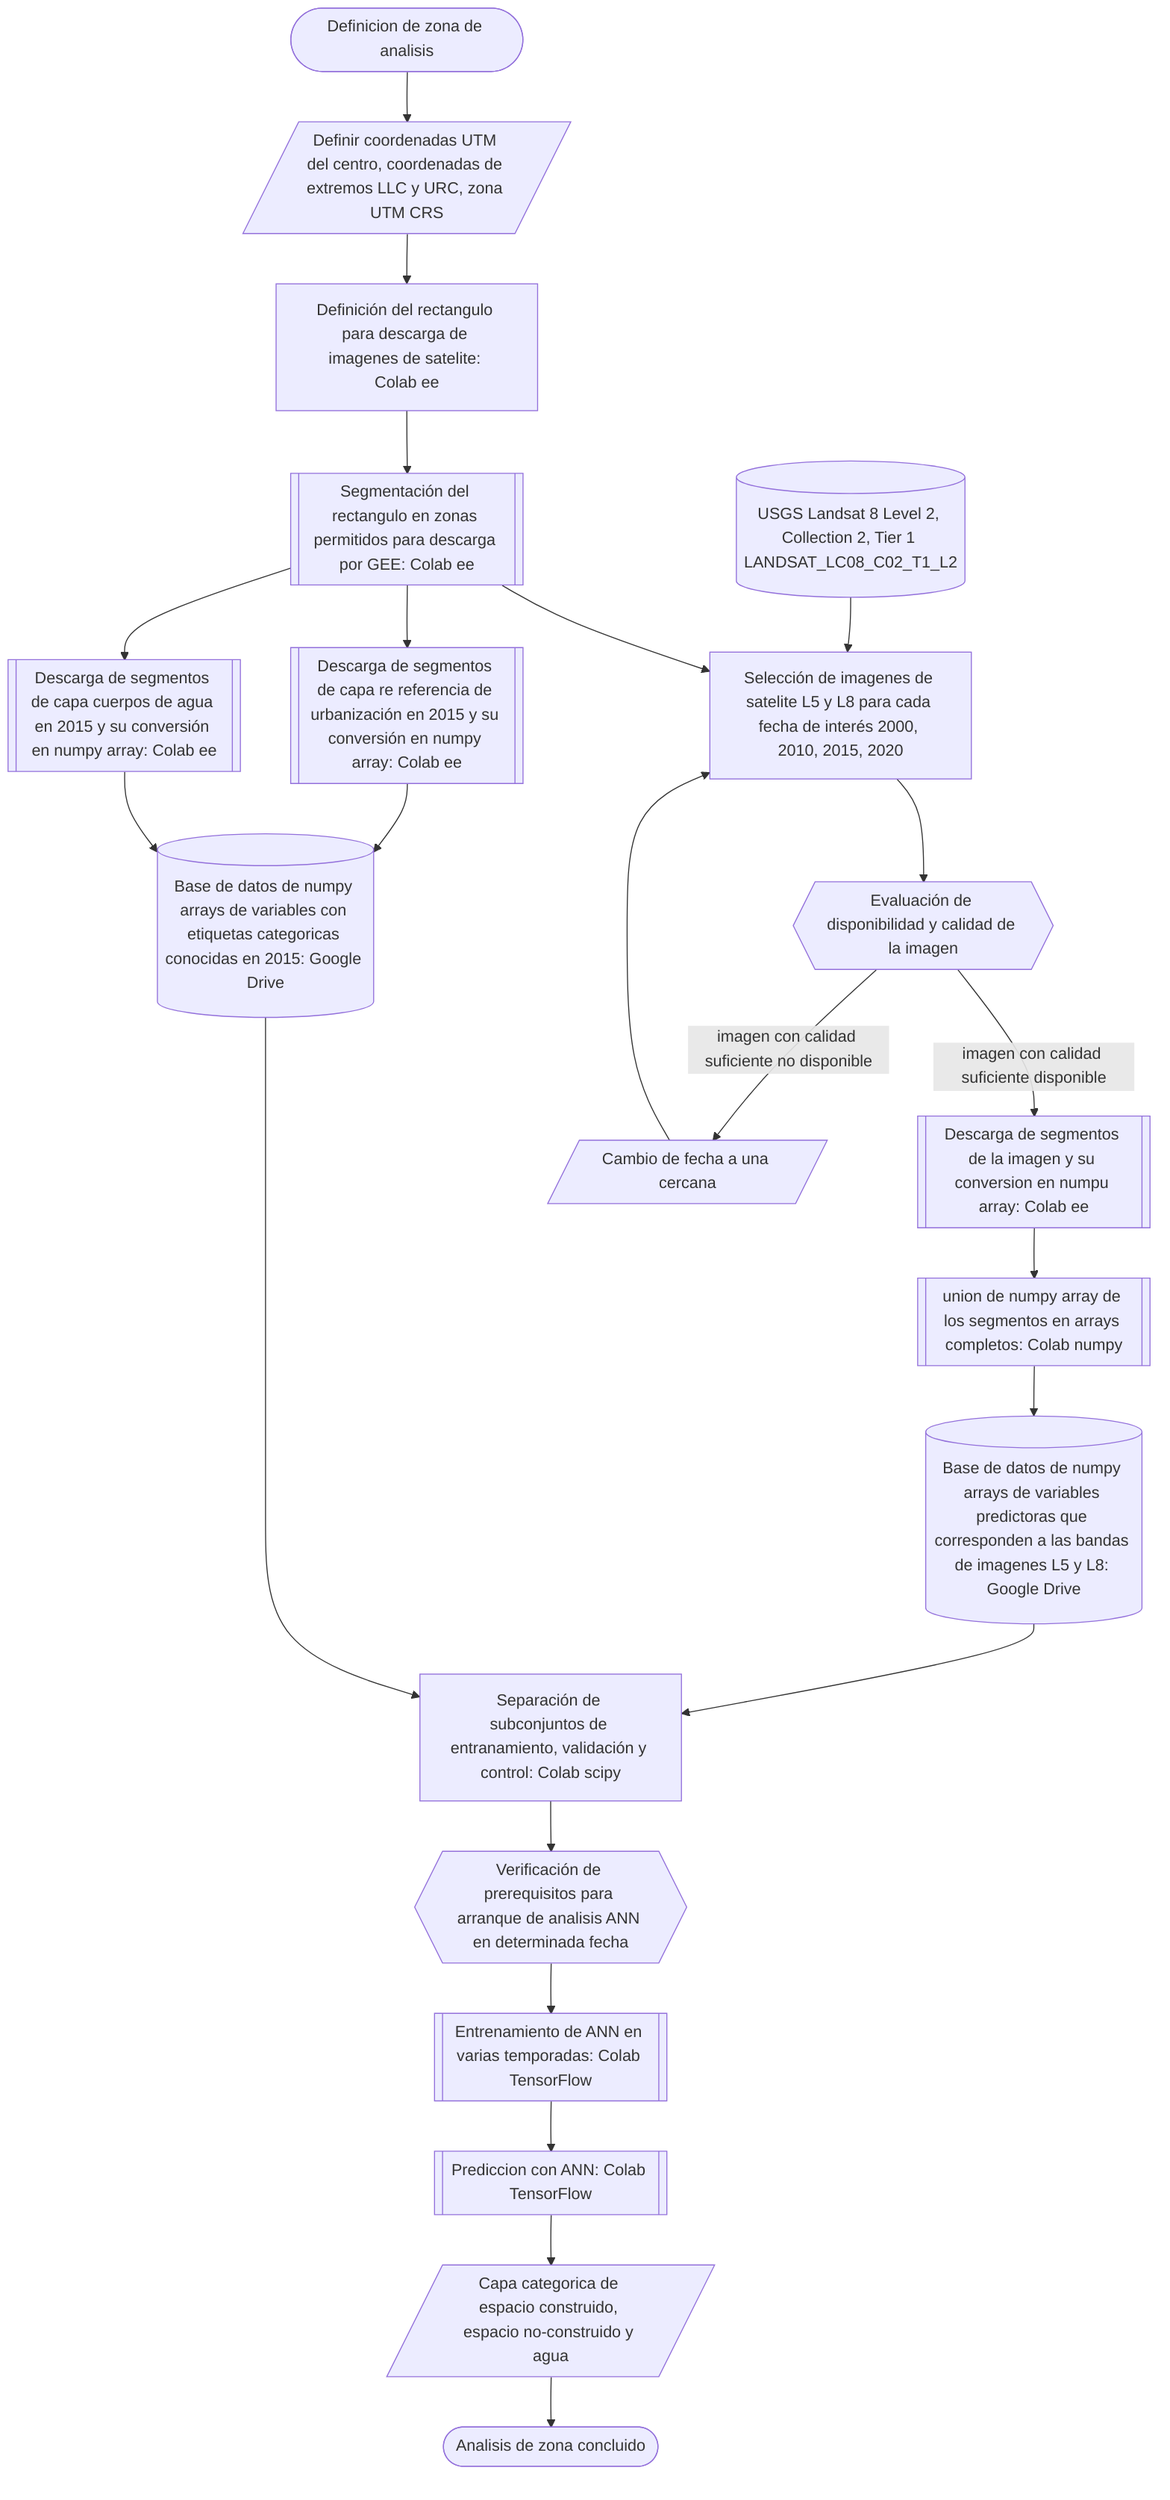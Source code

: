 flowchart TD
  A1([Definicion de zona de analisis])-->B1
  B1[/Definir coordenadas UTM del centro, coordenadas de extremos LLC y URC, zona UTM CRS/]-->C1
  C1[Definición del rectangulo para descarga de imagenes de satelite: Colab ee]-->C2
  C2[[Segmentación del rectangulo en zonas permitidos para descarga por GEE: Colab ee]]-->D1
  C2-->C3
  C2-->C4
  C3[[Descarga de segmentos de capa re referencia de urbanización en 2015 y su conversión en numpy array: Colab ee]]-->E4
  C4[[Descarga de segmentos de capa cuerpos de agua en 2015 y su conversión en numpy array: Colab ee]]-->E4
  D01[(USGS Landsat 8 Level 2, Collection 2, Tier 1 LANDSAT_LC08_C02_T1_L2)]-->D1
  D1[Selección de imagenes de satelite L5 y L8 para cada fecha de interés 2000, 2010, 2015, 2020]-->D2
  D2{{Evaluación de disponibilidad y calidad de la imagen}}
  D2--imagen con calidad suficiente disponible-->E1
  D2--imagen con calidad suficiente no disponible-->D3
  D3[/Cambio de fecha a una cercana/]-->D1
  E1[[Descarga de segmentos de la imagen y su conversion en numpu array: Colab ee]]-->E2
  E2[[union de numpy array de los segmentos en arrays completos: Colab numpy]]-->E3
  E3[(Base de datos de numpy arrays de variables predictoras que corresponden a las bandas de imagenes L5 y L8: Google Drive)]-->F1
  E4[(Base de datos de numpy arrays de variables con etiquetas categoricas conocidas en 2015: Google Drive)]-->F1
  F1[Separación de subconjuntos de entranamiento, validación y control: Colab scipy]-->J1
  J1{{Verificación de prerequisitos para arranque de analisis ANN en determinada fecha}}-->K1
  K1[[Entrenamiento de ANN en varias temporadas: Colab TensorFlow]]-->K2
  K2[[Prediccion con ANN: Colab TensorFlow]]-->M1
  M1[/Capa categorica de espacio construido, espacio no-construido y agua/]-->Z1
  Z1([Analisis de zona concluido])